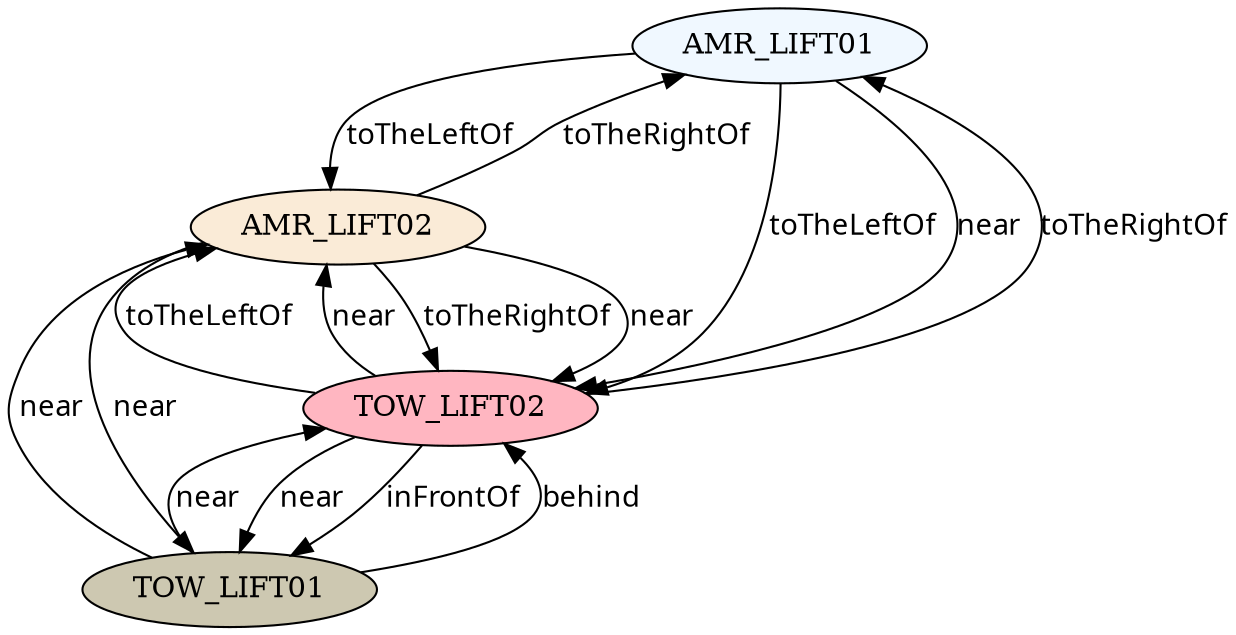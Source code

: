 // The Scene Graph
digraph {
	node [fillcolor=aliceblue style=filled]
	0 [label=AMR_LIFT01]
	node [fillcolor=antiquewhite style=filled]
	1 [label=AMR_LIFT02]
	node [fillcolor=cornsilk3 style=filled]
	2 [label=TOW_LIFT01]
	node [fillcolor=lightpink style=filled]
	3 [label=TOW_LIFT02]
	edge [color=black fontname=Sans style=filled]
	0 -> 1 [label=toTheLeftOf]
	0 -> 3 [label=toTheLeftOf]
	0 -> 3 [label=near]
	1 -> 0 [label=toTheRightOf]
	1 -> 2 [label=near]
	1 -> 3 [label=toTheRightOf]
	1 -> 3 [label=near]
	2 -> 1 [label=near]
	2 -> 3 [label=behind]
	2 -> 3 [label=near]
	3 -> 0 [label=toTheRightOf]
	3 -> 1 [label=toTheLeftOf]
	3 -> 1 [label=near]
	3 -> 2 [label=inFrontOf]
	3 -> 2 [label=near]
}

